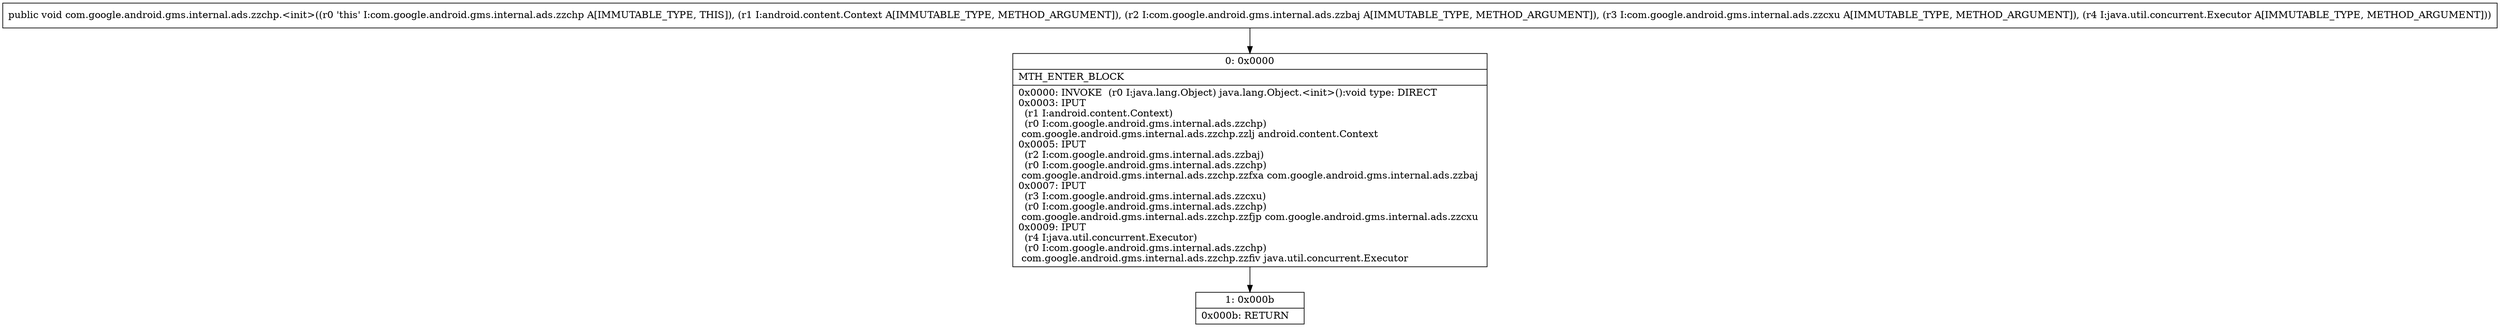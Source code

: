 digraph "CFG forcom.google.android.gms.internal.ads.zzchp.\<init\>(Landroid\/content\/Context;Lcom\/google\/android\/gms\/internal\/ads\/zzbaj;Lcom\/google\/android\/gms\/internal\/ads\/zzcxu;Ljava\/util\/concurrent\/Executor;)V" {
Node_0 [shape=record,label="{0\:\ 0x0000|MTH_ENTER_BLOCK\l|0x0000: INVOKE  (r0 I:java.lang.Object) java.lang.Object.\<init\>():void type: DIRECT \l0x0003: IPUT  \l  (r1 I:android.content.Context)\l  (r0 I:com.google.android.gms.internal.ads.zzchp)\l com.google.android.gms.internal.ads.zzchp.zzlj android.content.Context \l0x0005: IPUT  \l  (r2 I:com.google.android.gms.internal.ads.zzbaj)\l  (r0 I:com.google.android.gms.internal.ads.zzchp)\l com.google.android.gms.internal.ads.zzchp.zzfxa com.google.android.gms.internal.ads.zzbaj \l0x0007: IPUT  \l  (r3 I:com.google.android.gms.internal.ads.zzcxu)\l  (r0 I:com.google.android.gms.internal.ads.zzchp)\l com.google.android.gms.internal.ads.zzchp.zzfjp com.google.android.gms.internal.ads.zzcxu \l0x0009: IPUT  \l  (r4 I:java.util.concurrent.Executor)\l  (r0 I:com.google.android.gms.internal.ads.zzchp)\l com.google.android.gms.internal.ads.zzchp.zzfiv java.util.concurrent.Executor \l}"];
Node_1 [shape=record,label="{1\:\ 0x000b|0x000b: RETURN   \l}"];
MethodNode[shape=record,label="{public void com.google.android.gms.internal.ads.zzchp.\<init\>((r0 'this' I:com.google.android.gms.internal.ads.zzchp A[IMMUTABLE_TYPE, THIS]), (r1 I:android.content.Context A[IMMUTABLE_TYPE, METHOD_ARGUMENT]), (r2 I:com.google.android.gms.internal.ads.zzbaj A[IMMUTABLE_TYPE, METHOD_ARGUMENT]), (r3 I:com.google.android.gms.internal.ads.zzcxu A[IMMUTABLE_TYPE, METHOD_ARGUMENT]), (r4 I:java.util.concurrent.Executor A[IMMUTABLE_TYPE, METHOD_ARGUMENT])) }"];
MethodNode -> Node_0;
Node_0 -> Node_1;
}

